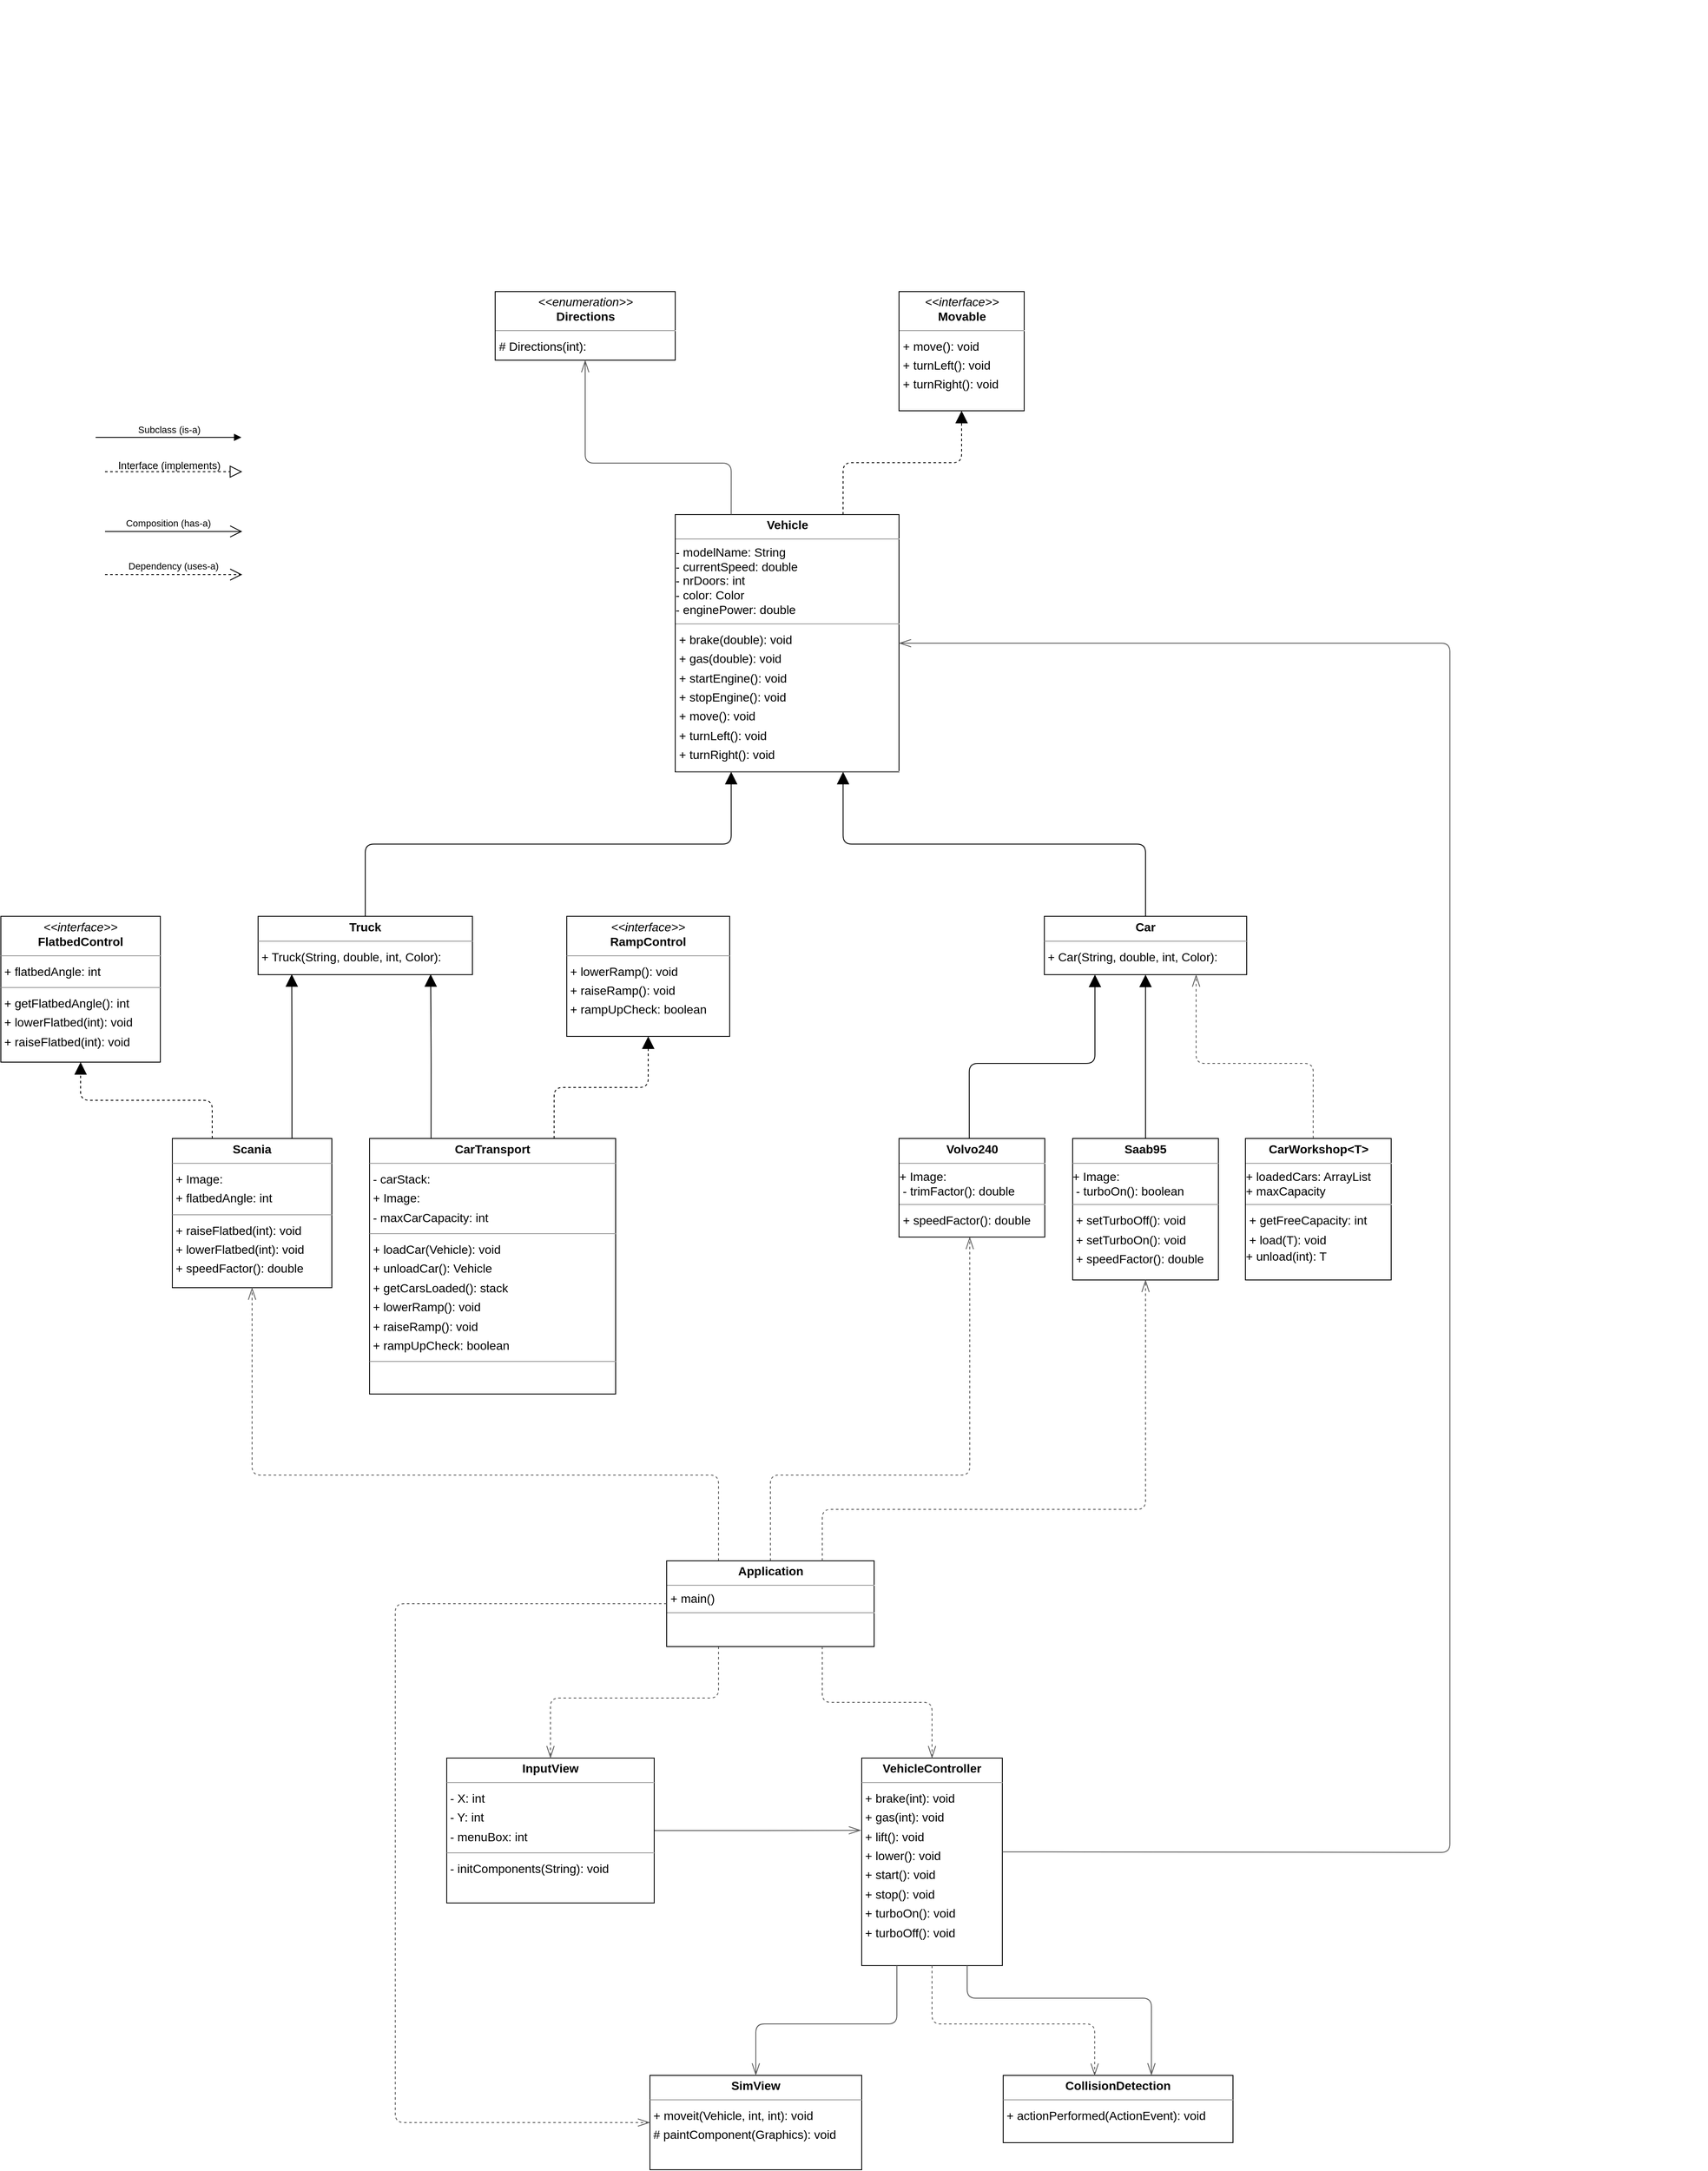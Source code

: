 <mxfile version="22.1.7" type="github">
  <diagram id="63D0SC6yMOBSi5-bZof9" name="Sida-1">
    <mxGraphModel dx="3758" dy="2075" grid="1" gridSize="10" guides="1" tooltips="1" connect="1" arrows="1" fold="1" page="0" pageScale="1" pageWidth="827" pageHeight="1169" background="none" math="0" shadow="0">
      <root>
        <mxCell id="0" />
        <mxCell id="1" parent="0" />
        <mxCell id="node0" value="&lt;p style=&quot;margin:0px;margin-top:4px;text-align:center;&quot;&gt;&lt;b&gt;Car&lt;/b&gt;&lt;/p&gt;&lt;hr size=&quot;1&quot;/&gt;&lt;p style=&quot;margin:0 0 0 4px;line-height:1.6;&quot;&gt;+ Car(String, double, int, Color): &lt;/p&gt;" style="verticalAlign=top;align=left;overflow=fill;fontSize=14;fontFamily=Helvetica;html=1;rounded=0;shadow=0;comic=0;labelBackgroundColor=none;strokeWidth=1;" parent="1" vertex="1">
          <mxGeometry x="1097" y="968.5" width="236" height="68" as="geometry" />
        </mxCell>
        <mxCell id="FzO9YaLtifsccGHOgdgA-4" style="edgeStyle=orthogonalEdgeStyle;rounded=1;orthogonalLoop=1;jettySize=auto;html=1;endArrow=openThin;strokeColor=#595959;dashed=0;startArrow=diamondThinstartSize=12;endSize=12;exitX=1;exitY=0.5;exitDx=0;exitDy=0;entryX=-0.006;entryY=0.348;entryDx=0;entryDy=0;entryPerimeter=0;" parent="1" source="node6" target="node7" edge="1">
          <mxGeometry relative="1" as="geometry">
            <mxPoint x="595.5" y="2004.08" as="sourcePoint" />
            <mxPoint x="805.5" y="2004.08" as="targetPoint" />
          </mxGeometry>
        </mxCell>
        <mxCell id="node7" value="&lt;p style=&quot;margin:0px;margin-top:4px;text-align:center;&quot;&gt;&lt;b&gt;VehicleController&lt;/b&gt;&lt;/p&gt;&lt;hr size=&quot;1&quot;&gt;&lt;p style=&quot;margin:0 0 0 4px;line-height:1.6;&quot;&gt;+ brake(int): void&lt;/p&gt;&lt;p style=&quot;margin:0 0 0 4px;line-height:1.6;&quot;&gt;+ gas(int): void&lt;/p&gt;&lt;p style=&quot;margin:0 0 0 4px;line-height:1.6;&quot;&gt;+ lift(): void&lt;/p&gt;&lt;p style=&quot;margin:0 0 0 4px;line-height:1.6;&quot;&gt;+ lower(): void&lt;/p&gt;&lt;p style=&quot;margin:0 0 0 4px;line-height:1.6;&quot;&gt;+ start(): void&lt;/p&gt;&lt;p style=&quot;margin:0 0 0 4px;line-height:1.6;&quot;&gt;+ stop(): void&lt;/p&gt;&lt;p style=&quot;margin:0 0 0 4px;line-height:1.6;&quot;&gt;+ turboOn(): void&lt;/p&gt;&lt;p style=&quot;margin:0 0 0 4px;line-height:1.6;&quot;&gt;+ turboOff(): void&lt;br&gt;&lt;/p&gt;" style="verticalAlign=top;align=left;overflow=fill;fontSize=14;fontFamily=Helvetica;html=1;rounded=0;shadow=0;comic=0;labelBackgroundColor=none;strokeWidth=1;" parent="1" vertex="1">
          <mxGeometry x="884" y="1950" width="164" height="242" as="geometry" />
        </mxCell>
        <mxCell id="node11" value="&lt;p style=&quot;margin:0px;margin-top:4px;text-align:center;&quot;&gt;&lt;b&gt;CarTransport&lt;/b&gt;&lt;/p&gt;&lt;hr size=&quot;1&quot;&gt;&lt;p style=&quot;margin:0 0 0 4px;line-height:1.6;&quot;&gt;- carStack:&lt;/p&gt;&lt;p style=&quot;margin:0 0 0 4px;line-height:1.6;&quot;&gt;+ Image:&lt;/p&gt;&lt;p style=&quot;margin:0 0 0 4px;line-height:1.6;&quot;&gt;- maxCarCapacity: int&lt;/p&gt;&lt;hr size=&quot;1&quot;&gt;&lt;p style=&quot;margin:0 0 0 4px;line-height:1.6;&quot;&gt;+ loadCar(Vehicle): void&lt;/p&gt;&lt;p style=&quot;margin:0 0 0 4px;line-height:1.6;&quot;&gt;+ unloadCar(): Vehicle&lt;/p&gt;&lt;p style=&quot;margin:0 0 0 4px;line-height:1.6;&quot;&gt;+ getCarsLoaded(): stack&lt;br&gt;&lt;/p&gt;&lt;p style=&quot;margin:0 0 0 4px;line-height:1.6;&quot;&gt;+ lowerRamp(): void&lt;/p&gt;&lt;p style=&quot;margin:0 0 0 4px;line-height:1.6;&quot;&gt;+ raiseRamp(): void&lt;/p&gt;&lt;p style=&quot;margin:0 0 0 4px;line-height:1.6;&quot;&gt;+ rampUpCheck: boolean&lt;/p&gt;&lt;hr size=&quot;1&quot;&gt;" style="verticalAlign=top;align=left;overflow=fill;fontSize=14;fontFamily=Helvetica;html=1;rounded=0;shadow=0;comic=0;labelBackgroundColor=none;strokeWidth=1;" parent="1" vertex="1">
          <mxGeometry x="310" y="1227.5" width="287" height="298" as="geometry" />
        </mxCell>
        <mxCell id="node6" value="&lt;p style=&quot;margin:0px;margin-top:4px;text-align:center;&quot;&gt;&lt;b&gt;InputView&lt;br&gt;&lt;/b&gt;&lt;/p&gt;&lt;hr size=&quot;1&quot;&gt;&lt;p style=&quot;margin:0 0 0 4px;line-height:1.6;&quot;&gt;- X: int&lt;br&gt;- Y: int&lt;/p&gt;&lt;p style=&quot;margin:0 0 0 4px;line-height:1.6;&quot;&gt;- menuBox: int&lt;br&gt;&lt;/p&gt;&lt;hr size=&quot;1&quot;&gt;&lt;p style=&quot;margin:0 0 0 4px;line-height:1.6;&quot;&gt;- initComponents(String): void&lt;/p&gt;&lt;p style=&quot;margin:0 0 0 4px;line-height:1.6;&quot;&gt;&lt;br&gt;&lt;/p&gt;" style="verticalAlign=top;align=left;overflow=fill;fontSize=14;fontFamily=Helvetica;html=1;rounded=0;shadow=0;comic=0;labelBackgroundColor=none;strokeWidth=1;" parent="1" vertex="1">
          <mxGeometry x="400" y="1950" width="242" height="169" as="geometry" />
        </mxCell>
        <mxCell id="node15" value="&lt;p style=&quot;margin:0px;margin-top:4px;text-align:center;&quot;&gt;&lt;i&gt;&amp;lt;&amp;lt;enumeration&amp;gt;&amp;gt;&lt;/i&gt;&lt;br&gt;&lt;b&gt;Directions&lt;/b&gt;&lt;/p&gt;&lt;hr size=&quot;1&quot;&gt;&lt;p style=&quot;margin:0 0 0 4px;line-height:1.6;&quot;&gt;# Directions(int): &lt;/p&gt;&lt;hr size=&quot;1&quot;&gt;" style="verticalAlign=top;align=left;overflow=fill;fontSize=14;fontFamily=Helvetica;html=1;rounded=0;shadow=0;comic=0;labelBackgroundColor=none;strokeWidth=1;" parent="1" vertex="1">
          <mxGeometry x="456.5" y="240" width="210" height="80" as="geometry" />
        </mxCell>
        <mxCell id="node3" value="&lt;p style=&quot;margin:0px;margin-top:4px;text-align:center;&quot;&gt;&lt;b&gt;SimView&lt;br&gt;&lt;/b&gt;&lt;/p&gt;&lt;hr size=&quot;1&quot;&gt;&lt;p style=&quot;margin:0 0 0 4px;line-height:1.6;&quot;&gt;+ moveit(Vehicle, int, int): void&lt;br&gt;# paintComponent(Graphics): void&lt;/p&gt;" style="verticalAlign=top;align=left;overflow=fill;fontSize=14;fontFamily=Helvetica;html=1;rounded=0;shadow=0;comic=0;labelBackgroundColor=none;strokeWidth=1;" parent="1" vertex="1">
          <mxGeometry x="637" y="2320" width="247" height="110" as="geometry" />
        </mxCell>
        <mxCell id="node1" value="&lt;p style=&quot;margin:0px;margin-top:4px;text-align:center;&quot;&gt;&lt;i&gt;&amp;lt;&amp;lt;interface&amp;gt;&amp;gt;&lt;/i&gt;&lt;br&gt;&lt;b&gt;FlatbedControl&lt;/b&gt;&lt;/p&gt;&lt;hr size=&quot;1&quot;&gt;&lt;p style=&quot;margin:0 0 0 4px;line-height:1.6;&quot;&gt;+ flatbedAngle: int&lt;/p&gt;&lt;hr size=&quot;1&quot;&gt;&lt;p style=&quot;margin:0 0 0 4px;line-height:1.6;&quot;&gt;+ getFlatbedAngle(): int&lt;br&gt;&lt;/p&gt;&lt;p style=&quot;margin:0 0 0 4px;line-height:1.6;&quot;&gt;+ lowerFlatbed(int): void&lt;/p&gt;&lt;p style=&quot;margin:0 0 0 4px;line-height:1.6;&quot;&gt;+ raiseFlatbed(int): void&lt;br style=&quot;border-color: var(--border-color);&quot;&gt;&lt;br&gt;&lt;/p&gt;" style="verticalAlign=top;align=left;overflow=fill;fontSize=14;fontFamily=Helvetica;html=1;rounded=0;shadow=0;comic=0;labelBackgroundColor=none;strokeWidth=1;" parent="1" vertex="1">
          <mxGeometry x="-120" y="968.5" width="186" height="170" as="geometry" />
        </mxCell>
        <mxCell id="node10" value="&lt;p style=&quot;margin:0px;margin-top:4px;text-align:center;&quot;&gt;&lt;i&gt;&amp;lt;&amp;lt;interface&amp;gt;&amp;gt;&lt;/i&gt;&lt;br&gt;&lt;b&gt;Movable&lt;/b&gt;&lt;/p&gt;&lt;hr size=&quot;1&quot;&gt;&lt;p style=&quot;margin:0 0 0 4px;line-height:1.6;&quot;&gt;+ move(): void&lt;/p&gt;&lt;p style=&quot;margin:0 0 0 4px;line-height:1.6;&quot;&gt;+ turnLeft(): void&lt;br&gt;+ turnRight(): void&lt;br&gt;&lt;/p&gt;" style="verticalAlign=top;align=left;overflow=fill;fontSize=14;fontFamily=Helvetica;html=1;rounded=0;shadow=0;comic=0;labelBackgroundColor=none;strokeWidth=1;" parent="1" vertex="1">
          <mxGeometry x="927.5" y="240" width="146" height="139" as="geometry" />
        </mxCell>
        <mxCell id="node13" value="&lt;p style=&quot;margin:0px;margin-top:4px;text-align:center;&quot;&gt;&lt;i&gt;&amp;lt;&amp;lt;interface&amp;gt;&amp;gt;&lt;/i&gt;&lt;br&gt;&lt;b&gt;RampControl&lt;/b&gt;&lt;/p&gt;&lt;hr size=&quot;1&quot;&gt;&lt;p style=&quot;margin:0 0 0 4px;line-height:1.6;&quot;&gt;+ lowerRamp(): void&lt;/p&gt;&lt;p style=&quot;margin:0 0 0 4px;line-height:1.6;&quot;&gt;+ raiseRamp(): void&lt;/p&gt;&lt;p style=&quot;margin:0 0 0 4px;line-height:1.6;&quot;&gt;+ rampUpCheck: boolean&lt;/p&gt;" style="verticalAlign=top;align=left;overflow=fill;fontSize=14;fontFamily=Helvetica;html=1;rounded=0;shadow=0;comic=0;labelBackgroundColor=none;strokeWidth=1;" parent="1" vertex="1">
          <mxGeometry x="540" y="968.5" width="190" height="140" as="geometry" />
        </mxCell>
        <mxCell id="node2" value="&lt;p style=&quot;margin:0px;margin-top:4px;text-align:center;&quot;&gt;&lt;b&gt;Scania&lt;/b&gt;&lt;/p&gt;&lt;hr size=&quot;1&quot;&gt;&lt;p style=&quot;margin:0 0 0 4px;line-height:1.6;&quot;&gt;+ Image:&lt;br&gt;&lt;/p&gt;&lt;p style=&quot;margin:0 0 0 4px;line-height:1.6;&quot;&gt;+ flatbedAngle: int&lt;/p&gt;&lt;hr size=&quot;1&quot;&gt;&lt;p style=&quot;margin:0 0 0 4px;line-height:1.6;&quot;&gt;+ raiseFlatbed(int): void&lt;br&gt;+ lowerFlatbed(int): void&lt;br&gt;&lt;/p&gt;&lt;p style=&quot;margin:0 0 0 4px;line-height:1.6;&quot;&gt;+ speedFactor(): double&lt;/p&gt;" style="verticalAlign=top;align=left;overflow=fill;fontSize=14;fontFamily=Helvetica;html=1;rounded=0;shadow=0;comic=0;labelBackgroundColor=none;strokeWidth=1;" parent="1" vertex="1">
          <mxGeometry x="80" y="1227.5" width="186" height="174" as="geometry" />
        </mxCell>
        <mxCell id="node14" value="&lt;p style=&quot;margin:0px;margin-top:4px;text-align:center;&quot;&gt;&lt;b&gt;CollisionDetection&lt;br&gt;&lt;/b&gt;&lt;/p&gt;&lt;hr size=&quot;1&quot;&gt;&lt;p style=&quot;margin:0 0 0 4px;line-height:1.6;&quot;&gt;+ actionPerformed(ActionEvent): void&lt;/p&gt;" style="verticalAlign=top;align=left;overflow=fill;fontSize=14;fontFamily=Helvetica;html=1;rounded=0;shadow=0;comic=0;labelBackgroundColor=none;strokeWidth=1;" parent="1" vertex="1">
          <mxGeometry x="1049" y="2320" width="268" height="78.5" as="geometry" />
        </mxCell>
        <mxCell id="node12" value="&lt;p style=&quot;margin:0px;margin-top:4px;text-align:center;&quot;&gt;&lt;b&gt;Truck&lt;/b&gt;&lt;/p&gt;&lt;hr size=&quot;1&quot;/&gt;&lt;p style=&quot;margin:0 0 0 4px;line-height:1.6;&quot;&gt;+ Truck(String, double, int, Color): &lt;/p&gt;" style="verticalAlign=top;align=left;overflow=fill;fontSize=14;fontFamily=Helvetica;html=1;rounded=0;shadow=0;comic=0;labelBackgroundColor=none;strokeWidth=1;" parent="1" vertex="1">
          <mxGeometry x="180" y="968.5" width="250" height="68" as="geometry" />
        </mxCell>
        <mxCell id="node9" value="&lt;p style=&quot;margin:0px;margin-top:4px;text-align:center;&quot;&gt;&lt;b&gt;Vehicle&lt;br&gt;&lt;/b&gt;&lt;/p&gt;&lt;hr size=&quot;1&quot;&gt;- modelName: String&lt;br&gt;- currentSpeed: double&lt;br&gt;- nrDoors: int&lt;br&gt;- color: Color&lt;br&gt;- enginePower: double&lt;hr size=&quot;1&quot;&gt;&lt;p style=&quot;margin:0 0 0 4px;line-height:1.6;&quot;&gt;+ brake(double): void&lt;br&gt;+ gas(double): void&lt;br&gt;+ startEngine(): void&lt;br&gt;+ stopEngine(): void&lt;/p&gt;&lt;p style=&quot;margin:0 0 0 4px;line-height:1.6;&quot;&gt;+ move(): void&lt;br&gt;&lt;/p&gt;&lt;p style=&quot;margin:0 0 0 4px;line-height:1.6;&quot;&gt;+ turnLeft(): void&lt;br&gt;+ turnRight(): void&lt;/p&gt;&lt;hr size=&quot;1&quot;&gt;" style="verticalAlign=top;align=left;overflow=fill;fontSize=14;fontFamily=Helvetica;html=1;rounded=0;shadow=0;comic=0;labelBackgroundColor=none;strokeWidth=1;" parent="1" vertex="1">
          <mxGeometry x="666.5" y="500" width="261" height="300" as="geometry" />
        </mxCell>
        <mxCell id="edge3" value="" style="html=1;rounded=1;dashed=0;startArrow=none;endArrow=block;endSize=12;exitX=0.500;exitY=0.000;exitDx=0;exitDy=0;entryX=0.75;entryY=1;entryDx=0;entryDy=0;edgeStyle=orthogonalEdgeStyle;" parent="1" source="node0" target="node9" edge="1">
          <mxGeometry width="50" height="50" relative="1" as="geometry" />
        </mxCell>
        <mxCell id="edge19" value="" style="html=1;rounded=1;edgeStyle=orthogonalEdgeStyle;dashed=1;startArrow=none;endArrow=openThin;endSize=12;strokeColor=#595959;entryX=0.500;entryY=1.000;entryDx=0;entryDy=0;exitX=0.25;exitY=0;exitDx=0;exitDy=0;" parent="1" source="gWqu2UmUdgT7eXoJRMKt-11" target="node2" edge="1">
          <mxGeometry width="50" height="50" relative="1" as="geometry">
            <Array as="points">
              <mxPoint x="717" y="1620" />
              <mxPoint x="173" y="1620" />
            </Array>
            <mxPoint x="1900" y="1630" as="sourcePoint" />
          </mxGeometry>
        </mxCell>
        <mxCell id="edge22" value="" style="html=1;rounded=1;edgeStyle=orthogonalEdgeStyle;dashed=1;startArrow=none;endArrow=openThin;endSize=12;strokeColor=#595959;entryX=0.398;entryY=0.003;entryDx=0;entryDy=0;exitX=0.5;exitY=1;exitDx=0;exitDy=0;entryPerimeter=0;" parent="1" source="node7" target="node14" edge="1">
          <mxGeometry width="50" height="50" relative="1" as="geometry">
            <Array as="points">
              <mxPoint x="965.5" y="2260" />
              <mxPoint x="1155.5" y="2260" />
            </Array>
            <mxPoint x="946.5" y="2250" as="targetPoint" />
            <mxPoint x="945.5" y="2360" as="sourcePoint" />
          </mxGeometry>
        </mxCell>
        <mxCell id="edge14" value="" style="html=1;rounded=1;edgeStyle=orthogonalEdgeStyle;dashed=0;startArrow=diamondThinstartSize=12;endArrow=openThin;endSize=12;strokeColor=#595959;entryX=1;entryY=0.5;entryDx=0;entryDy=0;exitX=1;exitY=0.452;exitDx=0;exitDy=0;exitPerimeter=0;" parent="1" source="node7" target="node9" edge="1">
          <mxGeometry width="50" height="50" relative="1" as="geometry">
            <Array as="points">
              <mxPoint x="1087" y="2059" />
              <mxPoint x="1570" y="2060" />
              <mxPoint x="1570" y="650" />
            </Array>
            <mxPoint x="1660" y="1100" as="sourcePoint" />
            <mxPoint x="1164" y="510" as="targetPoint" />
          </mxGeometry>
        </mxCell>
        <mxCell id="edge16" value="" style="html=1;rounded=1;edgeStyle=orthogonalEdgeStyle;dashed=1;startArrow=none;endArrow=openThin;endSize=12;strokeColor=#595959;entryX=0.483;entryY=1;entryDx=0;entryDy=0;entryPerimeter=0;exitX=0.5;exitY=0;exitDx=0;exitDy=0;" parent="1" source="gWqu2UmUdgT7eXoJRMKt-11" target="fv8SSmwWGPOGpaiNwhJW-13" edge="1">
          <mxGeometry width="50" height="50" relative="1" as="geometry">
            <Array as="points">
              <mxPoint x="778" y="1620" />
              <mxPoint x="1010" y="1620" />
              <mxPoint x="1010" y="1342" />
            </Array>
            <mxPoint x="817" y="1390" as="targetPoint" />
            <mxPoint x="1790" y="1140" as="sourcePoint" />
          </mxGeometry>
        </mxCell>
        <mxCell id="edge5" value="" style="html=1;rounded=1;dashed=1;startArrow=none;endArrow=block;endSize=12;exitX=0.750;exitY=0.000;exitDx=0;exitDy=0;entryX=0.5;entryY=1;entryDx=0;entryDy=0;edgeStyle=orthogonalEdgeStyle;" parent="1" source="node11" target="node13" edge="1">
          <mxGeometry width="50" height="50" relative="1" as="geometry" />
        </mxCell>
        <mxCell id="edge2" value="" style="html=1;rounded=1;dashed=0;startArrow=none;endArrow=block;endSize=12;exitX=0.25;exitY=0;exitDx=0;exitDy=0;entryX=0.805;entryY=0.993;entryDx=0;entryDy=0;edgeStyle=orthogonalEdgeStyle;entryPerimeter=0;" parent="1" source="node11" target="node12" edge="1">
          <mxGeometry width="50" height="50" relative="1" as="geometry">
            <mxPoint x="356" y="1068.5" as="targetPoint" />
          </mxGeometry>
        </mxCell>
        <mxCell id="edge21" value="" style="html=1;rounded=1;edgeStyle=orthogonalEdgeStyle;dashed=0;startArrow=diamondThinstartSize=12;endArrow=openThin;endSize=12;strokeColor=#595959;entryX=0.645;entryY=-0.001;entryDx=0;entryDy=0;exitX=0.75;exitY=1;exitDx=0;exitDy=0;entryPerimeter=0;" parent="1" source="node7" target="node14" edge="1">
          <mxGeometry width="50" height="50" relative="1" as="geometry">
            <Array as="points">
              <mxPoint x="1007.5" y="2230" />
              <mxPoint x="1221.5" y="2230" />
            </Array>
            <mxPoint x="905.5" y="2298.66" as="targetPoint" />
            <mxPoint x="935.5" y="2200" as="sourcePoint" />
          </mxGeometry>
        </mxCell>
        <mxCell id="edge4" value="" style="html=1;rounded=1;edgeStyle=orthogonalEdgeStyle;dashed=1;startArrow=none;endArrow=openThin;endSize=12;strokeColor=#595959;exitX=0.465;exitY=-0.001;exitDx=0;exitDy=0;exitPerimeter=0;entryX=0.75;entryY=1;entryDx=0;entryDy=0;" parent="1" source="fv8SSmwWGPOGpaiNwhJW-15" target="node0" edge="1">
          <mxGeometry width="50" height="50" relative="1" as="geometry">
            <Array as="points">
              <mxPoint x="1411" y="1140" />
              <mxPoint x="1274" y="1140" />
            </Array>
            <mxPoint x="1345" y="1057.5" as="targetPoint" />
            <mxPoint x="1480" y="1282.5" as="sourcePoint" />
          </mxGeometry>
        </mxCell>
        <mxCell id="edge6" value="" style="html=1;rounded=1;dashed=0;startArrow=none;endArrow=block;endSize=12;exitX=0.5;exitY=0;exitDx=0;exitDy=0;edgeStyle=orthogonalEdgeStyle;entryX=0.5;entryY=1;entryDx=0;entryDy=0;" parent="1" source="fv8SSmwWGPOGpaiNwhJW-11" edge="1" target="node0">
          <mxGeometry width="50" height="50" relative="1" as="geometry">
            <mxPoint x="1271" y="1279" as="sourcePoint" />
            <mxPoint x="1271" y="1057.5" as="targetPoint" />
          </mxGeometry>
        </mxCell>
        <mxCell id="edge1" value="" style="html=1;rounded=1;edgeStyle=orthogonalEdgeStyle;dashed=1;startArrow=none;endArrow=block;endSize=12;exitX=0.250;exitY=0.000;exitDx=0;exitDy=0;entryX=0.500;entryY=1.000;entryDx=0;entryDy=0;" parent="1" source="node2" target="node1" edge="1">
          <mxGeometry width="50" height="50" relative="1" as="geometry" />
        </mxCell>
        <mxCell id="edge0" value="" style="html=1;rounded=1;dashed=0;startArrow=none;endArrow=block;endSize=12;exitX=0.75;exitY=0;exitDx=0;exitDy=0;edgeStyle=orthogonalEdgeStyle;entryX=0.157;entryY=0.993;entryDx=0;entryDy=0;entryPerimeter=0;" parent="1" source="node2" target="node12" edge="1">
          <mxGeometry width="50" height="50" relative="1" as="geometry">
            <mxPoint x="240" y="1070" as="targetPoint" />
          </mxGeometry>
        </mxCell>
        <mxCell id="edge7" value="" style="html=1;rounded=1;edgeStyle=orthogonalEdgeStyle;dashed=0;startArrow=none;endArrow=block;endSize=12;exitX=0.500;exitY=0.000;exitDx=0;exitDy=0;entryX=0.25;entryY=1;entryDx=0;entryDy=0;" parent="1" source="node12" target="node9" edge="1">
          <mxGeometry width="50" height="50" relative="1" as="geometry">
            <mxPoint x="1000" y="820" as="targetPoint" />
          </mxGeometry>
        </mxCell>
        <mxCell id="edge12" value="" style="html=1;rounded=1;edgeStyle=orthogonalEdgeStyle;dashed=0;startArrow=diamondThinstartSize=12;endArrow=openThin;endSize=12;strokeColor=#595959;exitX=0.25;exitY=0;exitDx=0;exitDy=0;entryX=0.500;entryY=1.000;entryDx=0;entryDy=0;" parent="1" source="node9" target="node15" edge="1">
          <mxGeometry width="50" height="50" relative="1" as="geometry">
            <Array as="points">
              <mxPoint x="732" y="440" />
              <mxPoint x="562" y="440" />
            </Array>
          </mxGeometry>
        </mxCell>
        <mxCell id="edge8" value="" style="html=1;rounded=1;edgeStyle=orthogonalEdgeStyle;dashed=1;startArrow=none;endArrow=block;endSize=12;exitX=0.75;exitY=0;exitDx=0;exitDy=0;entryX=0.500;entryY=1.000;entryDx=0;entryDy=0;" parent="1" source="node9" target="node10" edge="1">
          <mxGeometry width="50" height="50" relative="1" as="geometry" />
        </mxCell>
        <mxCell id="edge9" value="" style="html=1;rounded=1;edgeStyle=orthogonalEdgeStyle;dashed=0;startArrow=none;endArrow=block;endSize=12;entryX=0.25;entryY=1;entryDx=0;entryDy=0;exitX=0.482;exitY=-0.001;exitDx=0;exitDy=0;exitPerimeter=0;" parent="1" source="fv8SSmwWGPOGpaiNwhJW-13" target="node0" edge="1">
          <mxGeometry width="50" height="50" relative="1" as="geometry">
            <Array as="points">
              <mxPoint x="1009" y="1140" />
              <mxPoint x="1156" y="1140" />
            </Array>
            <mxPoint x="1068" y="1237.5" as="sourcePoint" />
          </mxGeometry>
        </mxCell>
        <mxCell id="lAD4wt91s3g2YjGuZIkg-1" style="edgeStyle=orthogonalEdgeStyle;rounded=0;orthogonalLoop=1;jettySize=auto;html=1;exitX=0.5;exitY=1;exitDx=0;exitDy=0;" parent="1" source="node9" target="node9" edge="1">
          <mxGeometry relative="1" as="geometry" />
        </mxCell>
        <mxCell id="FzO9YaLtifsccGHOgdgA-3" style="edgeStyle=orthogonalEdgeStyle;rounded=1;orthogonalLoop=1;jettySize=auto;html=1;endArrow=openThin;strokeColor=#595959;dashed=1;startArrow=none;endSize=12;entryX=0.5;entryY=0;entryDx=0;entryDy=0;exitX=0.25;exitY=1;exitDx=0;exitDy=0;" parent="1" edge="1" target="node6" source="gWqu2UmUdgT7eXoJRMKt-11">
          <mxGeometry relative="1" as="geometry">
            <mxPoint x="900" y="1770" as="sourcePoint" />
            <mxPoint x="1162" y="1803.87" as="targetPoint" />
            <Array as="points" />
          </mxGeometry>
        </mxCell>
        <mxCell id="fv8SSmwWGPOGpaiNwhJW-1" value="&amp;nbsp;" style="text;whiteSpace=wrap;html=1;" parent="1" vertex="1">
          <mxGeometry x="-94" y="1098.5" width="40" height="40" as="geometry" />
        </mxCell>
        <mxCell id="fv8SSmwWGPOGpaiNwhJW-9" value="&amp;nbsp;" style="text;whiteSpace=wrap;html=1;" parent="1" vertex="1">
          <mxGeometry x="-4" y="968.5" width="40" height="40" as="geometry" />
        </mxCell>
        <mxCell id="fv8SSmwWGPOGpaiNwhJW-11" value="&lt;p style=&quot;margin:0px;margin-top:4px;text-align:center;&quot;&gt;&lt;b&gt;Saab95&lt;/b&gt;&lt;/p&gt;&lt;hr size=&quot;1&quot;&gt;&lt;div&gt;+ Image:&lt;br&gt;&lt;/div&gt;&lt;div&gt;&amp;nbsp;- turboOn(): boolean&lt;/div&gt;&lt;hr size=&quot;1&quot;&gt;&lt;p style=&quot;margin:0 0 0 4px;line-height:1.6;&quot;&gt;+ setTurboOff(): void&lt;br&gt;+ setTurboOn(): void&lt;br&gt;+ speedFactor(): double&lt;/p&gt;&lt;p style=&quot;margin:0 0 0 4px;line-height:1.6;&quot;&gt;&lt;br&gt;&lt;/p&gt;" style="verticalAlign=top;align=left;overflow=fill;fontSize=14;fontFamily=Helvetica;html=1;rounded=0;shadow=0;comic=0;labelBackgroundColor=none;strokeWidth=1;" parent="1" vertex="1">
          <mxGeometry x="1130" y="1227.5" width="170" height="165" as="geometry" />
        </mxCell>
        <mxCell id="fv8SSmwWGPOGpaiNwhJW-13" value="&lt;p style=&quot;margin:0px;margin-top:4px;text-align:center;&quot;&gt;&lt;b&gt;Volvo240&lt;/b&gt;&lt;/p&gt;&lt;hr size=&quot;1&quot;&gt;&lt;div&gt;+ Image:&lt;br&gt;&lt;/div&gt;&lt;div&gt;&amp;nbsp;- trimFactor(): double&lt;/div&gt;&lt;hr size=&quot;1&quot;&gt;&lt;p style=&quot;margin:0 0 0 4px;line-height:1.6;&quot;&gt;+ speedFactor(): double&lt;/p&gt;&lt;p style=&quot;margin:0 0 0 4px;line-height:1.6;&quot;&gt;&lt;br&gt;&lt;/p&gt;" style="verticalAlign=top;align=left;overflow=fill;fontSize=14;fontFamily=Helvetica;html=1;rounded=0;shadow=0;comic=0;labelBackgroundColor=none;strokeWidth=1;" parent="1" vertex="1">
          <mxGeometry x="927.5" y="1227.5" width="170" height="115" as="geometry" />
        </mxCell>
        <mxCell id="fv8SSmwWGPOGpaiNwhJW-14" value="&amp;nbsp;" style="text;whiteSpace=wrap;html=1;" parent="1" vertex="1">
          <mxGeometry x="476" y="1368.5" width="40" height="40" as="geometry" />
        </mxCell>
        <mxCell id="fv8SSmwWGPOGpaiNwhJW-15" value="&lt;p style=&quot;margin:0px;margin-top:4px;text-align:center;&quot;&gt;&lt;b&gt;CarWorkshop&amp;lt;T&amp;gt;&lt;/b&gt;&lt;/p&gt;&lt;hr size=&quot;1&quot;&gt;&lt;div&gt;+ loadedCars: ArrayList&lt;br&gt;&lt;/div&gt;&lt;div&gt;+ maxCapacity&lt;/div&gt;&lt;hr size=&quot;1&quot;&gt;&lt;p style=&quot;margin:0 0 0 4px;line-height:1.6;&quot;&gt;+ getFreeCapacity: int&lt;/p&gt;&lt;p style=&quot;margin:0 0 0 4px;line-height:1.6;&quot;&gt;+ load(T): void&lt;/p&gt;+ unload(int): T&lt;p style=&quot;margin:0 0 0 4px;line-height:1.6;&quot;&gt;&lt;/p&gt;&lt;p style=&quot;margin:0 0 0 4px;line-height:1.6;&quot;&gt;&lt;br&gt;&lt;/p&gt;" style="verticalAlign=top;align=left;overflow=fill;fontSize=14;fontFamily=Helvetica;html=1;rounded=0;shadow=0;comic=0;labelBackgroundColor=none;strokeWidth=1;" parent="1" vertex="1">
          <mxGeometry x="1331.5" y="1227.5" width="170" height="165" as="geometry" />
        </mxCell>
        <mxCell id="fv8SSmwWGPOGpaiNwhJW-16" value="&amp;nbsp;" style="text;whiteSpace=wrap;html=1;" parent="1" vertex="1">
          <mxGeometry x="1110" y="-100" width="40" height="40" as="geometry" />
        </mxCell>
        <mxCell id="pZQxM1QZPHx3uSST42AC-1" value="&lt;div&gt;Subclass (is-a)&lt;br&gt;&lt;/div&gt;" style="html=1;verticalAlign=bottom;endArrow=block;curved=0;rounded=0;" parent="1" edge="1">
          <mxGeometry width="80" relative="1" as="geometry">
            <mxPoint x="-9.5" y="410" as="sourcePoint" />
            <mxPoint x="160.5" y="410" as="targetPoint" />
          </mxGeometry>
        </mxCell>
        <mxCell id="pZQxM1QZPHx3uSST42AC-2" value="Dependency (uses-a)" style="endArrow=open;endSize=12;dashed=1;html=1;rounded=0;" parent="1" edge="1">
          <mxGeometry x="-0.013" y="10" width="160" relative="1" as="geometry">
            <mxPoint x="1.5" y="570" as="sourcePoint" />
            <mxPoint x="161.5" y="570" as="targetPoint" />
            <mxPoint as="offset" />
          </mxGeometry>
        </mxCell>
        <mxCell id="pZQxM1QZPHx3uSST42AC-3" value="" style="endArrow=block;dashed=1;endFill=0;endSize=12;html=1;rounded=0;" parent="1" edge="1">
          <mxGeometry width="160" relative="1" as="geometry">
            <mxPoint x="1.5" y="450" as="sourcePoint" />
            <mxPoint x="161.5" y="450" as="targetPoint" />
          </mxGeometry>
        </mxCell>
        <mxCell id="pZQxM1QZPHx3uSST42AC-4" value="Interface (implements)" style="text;html=1;align=center;verticalAlign=middle;resizable=0;points=[];autosize=1;strokeColor=none;fillColor=none;" parent="1" vertex="1">
          <mxGeometry x="5.5" y="428" width="140" height="30" as="geometry" />
        </mxCell>
        <mxCell id="pZQxM1QZPHx3uSST42AC-5" value="" style="endArrow=open;endFill=1;endSize=12;html=1;rounded=0;" parent="1" edge="1">
          <mxGeometry width="160" relative="1" as="geometry">
            <mxPoint x="1.5" y="519.74" as="sourcePoint" />
            <mxPoint x="161.5" y="519.74" as="targetPoint" />
          </mxGeometry>
        </mxCell>
        <mxCell id="pZQxM1QZPHx3uSST42AC-6" value="&lt;div&gt;Composition (has-a)&lt;/div&gt;" style="edgeLabel;html=1;align=center;verticalAlign=middle;resizable=0;points=[];" parent="pZQxM1QZPHx3uSST42AC-5" vertex="1" connectable="0">
          <mxGeometry x="0.128" y="-1" relative="1" as="geometry">
            <mxPoint x="-17" y="-11" as="offset" />
          </mxGeometry>
        </mxCell>
        <mxCell id="gWqu2UmUdgT7eXoJRMKt-5" style="edgeStyle=orthogonalEdgeStyle;rounded=1;orthogonalLoop=1;jettySize=auto;html=1;endArrow=openThin;endFill=0;strokeColor=#595959;startArrow=none;endSize=12;entryX=0.5;entryY=0;entryDx=0;entryDy=0;exitX=0.25;exitY=1;exitDx=0;exitDy=0;" edge="1" parent="1" source="node7" target="node3">
          <mxGeometry relative="1" as="geometry">
            <mxPoint x="1169.5" y="2250" as="targetPoint" />
            <Array as="points">
              <mxPoint x="925.5" y="2260" />
              <mxPoint x="760.5" y="2260" />
            </Array>
            <mxPoint x="785.5" y="2110" as="sourcePoint" />
          </mxGeometry>
        </mxCell>
        <mxCell id="gWqu2UmUdgT7eXoJRMKt-8" value="&amp;nbsp;" style="text;whiteSpace=wrap;html=1;" vertex="1" parent="1">
          <mxGeometry x="1830" y="660" width="40" height="40" as="geometry" />
        </mxCell>
        <mxCell id="gWqu2UmUdgT7eXoJRMKt-9" value="&amp;nbsp;" style="text;whiteSpace=wrap;html=1;" vertex="1" parent="1">
          <mxGeometry x="1480" y="720" width="40" height="40" as="geometry" />
        </mxCell>
        <mxCell id="gWqu2UmUdgT7eXoJRMKt-11" value="&lt;p style=&quot;margin:0px;margin-top:4px;text-align:center;&quot;&gt;&lt;b&gt;Application&lt;br&gt;&lt;/b&gt;&lt;/p&gt;&lt;hr size=&quot;1&quot;&gt;&amp;nbsp;+ main()&lt;br&gt;&lt;hr size=&quot;1&quot;&gt;&lt;p style=&quot;margin:0 0 0 4px;line-height:1.6;&quot;&gt;&lt;br&gt;&lt;/p&gt;&lt;p style=&quot;margin:0 0 0 4px;line-height:1.6;&quot;&gt;&lt;br&gt;&lt;/p&gt;" style="verticalAlign=top;align=left;overflow=fill;fontSize=14;fontFamily=Helvetica;html=1;rounded=0;shadow=0;comic=0;labelBackgroundColor=none;strokeWidth=1;" vertex="1" parent="1">
          <mxGeometry x="656.5" y="1720" width="242" height="100" as="geometry" />
        </mxCell>
        <mxCell id="gWqu2UmUdgT7eXoJRMKt-19" value="" style="html=1;rounded=1;edgeStyle=orthogonalEdgeStyle;dashed=1;startArrow=none;endArrow=openThin;endSize=12;strokeColor=#595959;entryX=0.5;entryY=0;entryDx=0;entryDy=0;exitX=0.75;exitY=1;exitDx=0;exitDy=0;" edge="1" parent="1" source="gWqu2UmUdgT7eXoJRMKt-11" target="node7">
          <mxGeometry width="50" height="50" relative="1" as="geometry">
            <mxPoint x="820" y="1960" as="targetPoint" />
            <mxPoint x="776.74" y="2050" as="sourcePoint" />
          </mxGeometry>
        </mxCell>
        <mxCell id="gWqu2UmUdgT7eXoJRMKt-21" value="" style="html=1;rounded=1;edgeStyle=orthogonalEdgeStyle;dashed=1;startArrow=none;endArrow=openThin;endSize=12;strokeColor=#595959;entryX=0;entryY=0.5;entryDx=0;entryDy=0;exitX=0;exitY=0.5;exitDx=0;exitDy=0;" edge="1" parent="1" source="gWqu2UmUdgT7eXoJRMKt-11" target="node3">
          <mxGeometry width="50" height="50" relative="1" as="geometry">
            <Array as="points">
              <mxPoint x="340" y="1770" />
              <mxPoint x="340" y="2375" />
            </Array>
            <mxPoint x="349" y="2398" as="targetPoint" />
            <mxPoint x="160" y="2270" as="sourcePoint" />
          </mxGeometry>
        </mxCell>
        <mxCell id="gWqu2UmUdgT7eXoJRMKt-24" value="" style="html=1;rounded=1;edgeStyle=orthogonalEdgeStyle;dashed=1;startArrow=none;endArrow=openThin;endSize=12;strokeColor=#595959;entryX=0.5;entryY=1;entryDx=0;entryDy=0;exitX=0.75;exitY=0;exitDx=0;exitDy=0;" edge="1" parent="1" source="gWqu2UmUdgT7eXoJRMKt-11" target="fv8SSmwWGPOGpaiNwhJW-11">
          <mxGeometry width="50" height="50" relative="1" as="geometry">
            <Array as="points">
              <mxPoint x="838" y="1660" />
              <mxPoint x="1215" y="1660" />
            </Array>
            <mxPoint x="1218" y="1313" as="targetPoint" />
            <mxPoint x="1050" y="1630" as="sourcePoint" />
          </mxGeometry>
        </mxCell>
        <mxCell id="gWqu2UmUdgT7eXoJRMKt-27" value="&amp;nbsp;" style="text;whiteSpace=wrap;html=1;" vertex="1" parent="1">
          <mxGeometry x="730" y="1190" width="40" height="40" as="geometry" />
        </mxCell>
      </root>
    </mxGraphModel>
  </diagram>
</mxfile>
